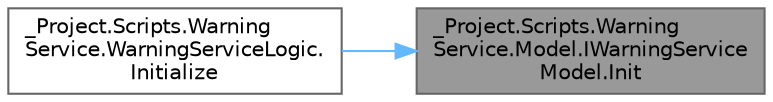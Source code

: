digraph "_Project.Scripts.WarningService.Model.IWarningServiceModel.Init"
{
 // LATEX_PDF_SIZE
  bgcolor="transparent";
  edge [fontname=Helvetica,fontsize=10,labelfontname=Helvetica,labelfontsize=10];
  node [fontname=Helvetica,fontsize=10,shape=box,height=0.2,width=0.4];
  rankdir="RL";
  Node1 [id="Node000001",label="_Project.Scripts.Warning\lService.Model.IWarningService\lModel.Init",height=0.2,width=0.4,color="gray40", fillcolor="grey60", style="filled", fontcolor="black",tooltip="Метод инициализации модели"];
  Node1 -> Node2 [id="edge1_Node000001_Node000002",dir="back",color="steelblue1",style="solid",tooltip=" "];
  Node2 [id="Node000002",label="_Project.Scripts.Warning\lService.WarningServiceLogic.\lInitialize",height=0.2,width=0.4,color="grey40", fillcolor="white", style="filled",URL="$class___project_1_1_scripts_1_1_warning_service_1_1_warning_service_logic.html#a05bc4f3e21d0015e3d03012828a8038a",tooltip="Метод инициализации сервиса окна-предупреждения"];
}
